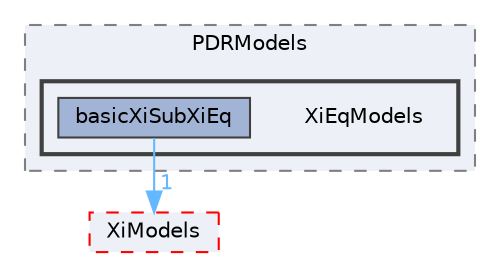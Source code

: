 digraph "applications/solvers/combustion/PDRFoam/PDRModels/XiEqModels"
{
 // LATEX_PDF_SIZE
  bgcolor="transparent";
  edge [fontname=Helvetica,fontsize=10,labelfontname=Helvetica,labelfontsize=10];
  node [fontname=Helvetica,fontsize=10,shape=box,height=0.2,width=0.4];
  compound=true
  subgraph clusterdir_f1651a0ed0bf74a29170ecd2526abc49 {
    graph [ bgcolor="#edf0f7", pencolor="grey50", label="PDRModels", fontname=Helvetica,fontsize=10 style="filled,dashed", URL="dir_f1651a0ed0bf74a29170ecd2526abc49.html",tooltip=""]
  subgraph clusterdir_41f73f04d76a13fbe764809830efb673 {
    graph [ bgcolor="#edf0f7", pencolor="grey25", label="", fontname=Helvetica,fontsize=10 style="filled,bold", URL="dir_41f73f04d76a13fbe764809830efb673.html",tooltip=""]
    dir_41f73f04d76a13fbe764809830efb673 [shape=plaintext, label="XiEqModels"];
  dir_3ed13db9747b164bcd050149095f02e3 [label="basicXiSubXiEq", fillcolor="#a2b4d6", color="grey25", style="filled", URL="dir_3ed13db9747b164bcd050149095f02e3.html",tooltip=""];
  }
  }
  dir_875d300f7c06ad3c5c9e587b64daa300 [label="XiModels", fillcolor="#edf0f7", color="red", style="filled,dashed", URL="dir_875d300f7c06ad3c5c9e587b64daa300.html",tooltip=""];
  dir_3ed13db9747b164bcd050149095f02e3->dir_875d300f7c06ad3c5c9e587b64daa300 [headlabel="1", labeldistance=1.5 headhref="dir_000255_004442.html" href="dir_000255_004442.html" color="steelblue1" fontcolor="steelblue1"];
}
